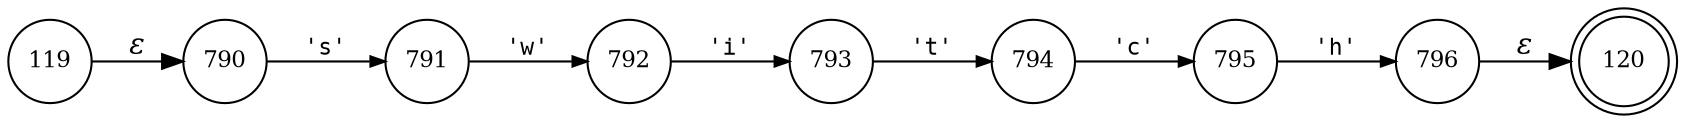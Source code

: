 digraph ATN {
rankdir=LR;
s120[fontsize=11, label="120", shape=doublecircle, fixedsize=true, width=.6];
s790[fontsize=11,label="790", shape=circle, fixedsize=true, width=.55, peripheries=1];
s119[fontsize=11,label="119", shape=circle, fixedsize=true, width=.55, peripheries=1];
s791[fontsize=11,label="791", shape=circle, fixedsize=true, width=.55, peripheries=1];
s792[fontsize=11,label="792", shape=circle, fixedsize=true, width=.55, peripheries=1];
s793[fontsize=11,label="793", shape=circle, fixedsize=true, width=.55, peripheries=1];
s794[fontsize=11,label="794", shape=circle, fixedsize=true, width=.55, peripheries=1];
s795[fontsize=11,label="795", shape=circle, fixedsize=true, width=.55, peripheries=1];
s796[fontsize=11,label="796", shape=circle, fixedsize=true, width=.55, peripheries=1];
s119 -> s790 [fontname="Times-Italic", label="&epsilon;"];
s790 -> s791 [fontsize=11, fontname="Courier", arrowsize=.7, label = "'s'", arrowhead = normal];
s791 -> s792 [fontsize=11, fontname="Courier", arrowsize=.7, label = "'w'", arrowhead = normal];
s792 -> s793 [fontsize=11, fontname="Courier", arrowsize=.7, label = "'i'", arrowhead = normal];
s793 -> s794 [fontsize=11, fontname="Courier", arrowsize=.7, label = "'t'", arrowhead = normal];
s794 -> s795 [fontsize=11, fontname="Courier", arrowsize=.7, label = "'c'", arrowhead = normal];
s795 -> s796 [fontsize=11, fontname="Courier", arrowsize=.7, label = "'h'", arrowhead = normal];
s796 -> s120 [fontname="Times-Italic", label="&epsilon;"];
}